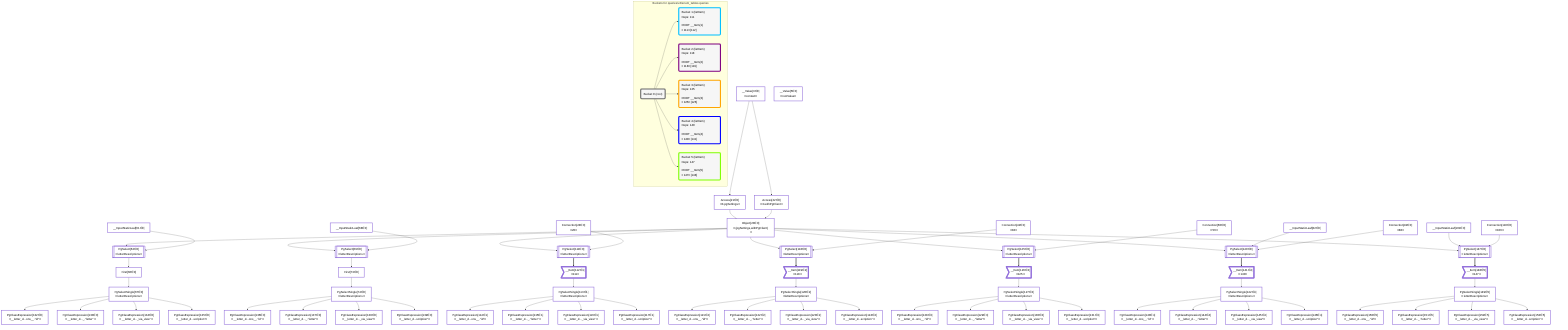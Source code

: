 graph TD
    classDef path fill:#eee,stroke:#000,color:#000
    classDef plan fill:#fff,stroke-width:3px,color:#000
    classDef itemplan fill:#fff,stroke-width:6px,color:#000
    classDef sideeffectplan fill:#f00,stroke-width:6px,color:#000
    classDef bucket fill:#f6f6f6,color:#000,stroke-width:6px,text-align:left


    %% define steps
    __Value3["__Value[3∈0]<br />ᐸcontextᐳ"]:::plan
    __Value5["__Value[5∈0]<br />ᐸrootValueᐳ"]:::plan
    Access21["Access[21∈0]<br />ᐸ3.pgSettingsᐳ"]:::plan
    Access22["Access[22∈0]<br />ᐸ3.withPgClientᐳ"]:::plan
    Object23["Object[23∈0]<br />ᐸ{pgSettings,withPgClient}ᐳ"]:::plan
    Connection24["Connection[24∈0]<br />ᐸ20ᐳ"]:::plan
    Connection42["Connection[42∈0]<br />ᐸ38ᐳ"]:::plan
    Connection60["Connection[60∈0]<br />ᐸ56ᐳ"]:::plan
    __InputStaticLeaf61["__InputStaticLeaf[61∈0]"]:::plan
    PgSelect62[["PgSelect[62∈0]<br />ᐸletterDescriptionsᐳ"]]:::plan
    First66["First[66∈0]"]:::plan
    PgSelectSingle67["PgSelectSingle[67∈0]<br />ᐸletterDescriptionsᐳ"]:::plan
    __InputStaticLeaf68["__InputStaticLeaf[68∈0]"]:::plan
    PgSelect69[["PgSelect[69∈0]<br />ᐸletterDescriptionsᐳ"]]:::plan
    First73["First[73∈0]"]:::plan
    PgSelectSingle74["PgSelectSingle[74∈0]<br />ᐸletterDescriptionsᐳ"]:::plan
    __InputStaticLeaf82["__InputStaticLeaf[82∈0]"]:::plan
    Connection92["Connection[92∈0]<br />ᐸ88ᐳ"]:::plan
    __InputStaticLeaf101["__InputStaticLeaf[101∈0]"]:::plan
    Connection110["Connection[110∈0]<br />ᐸ106ᐳ"]:::plan
    PgSelect111[["PgSelect[111∈0]<br />ᐸletterDescriptionsᐳ"]]:::plan
    __Item112>"__Item[112∈1]<br />ᐸ111ᐳ"]:::itemplan
    PgSelectSingle113["PgSelectSingle[113∈1]<br />ᐸletterDescriptionsᐳ"]:::plan
    PgClassExpression114["PgClassExpression[114∈1]<br />ᐸ__letter_d...ons__.”id”ᐳ"]:::plan
    PgClassExpression115["PgClassExpression[115∈1]<br />ᐸ__letter_d..._.”letter”ᐳ"]:::plan
    PgClassExpression116["PgClassExpression[116∈1]<br />ᐸ__letter_d..._via_view”ᐳ"]:::plan
    PgClassExpression117["PgClassExpression[117∈1]<br />ᐸ__letter_d...scription”ᐳ"]:::plan
    PgSelect118[["PgSelect[118∈0]<br />ᐸletterDescriptionsᐳ"]]:::plan
    __Item119>"__Item[119∈2]<br />ᐸ118ᐳ"]:::itemplan
    PgSelectSingle120["PgSelectSingle[120∈2]<br />ᐸletterDescriptionsᐳ"]:::plan
    PgClassExpression121["PgClassExpression[121∈2]<br />ᐸ__letter_d...ons__.”id”ᐳ"]:::plan
    PgClassExpression122["PgClassExpression[122∈2]<br />ᐸ__letter_d..._.”letter”ᐳ"]:::plan
    PgClassExpression123["PgClassExpression[123∈2]<br />ᐸ__letter_d..._via_view”ᐳ"]:::plan
    PgClassExpression124["PgClassExpression[124∈2]<br />ᐸ__letter_d...scription”ᐳ"]:::plan
    PgSelect125[["PgSelect[125∈0]<br />ᐸletterDescriptionsᐳ"]]:::plan
    __Item126>"__Item[126∈3]<br />ᐸ125ᐳ"]:::itemplan
    PgSelectSingle127["PgSelectSingle[127∈3]<br />ᐸletterDescriptionsᐳ"]:::plan
    PgClassExpression128["PgClassExpression[128∈3]<br />ᐸ__letter_d...ons__.”id”ᐳ"]:::plan
    PgClassExpression129["PgClassExpression[129∈3]<br />ᐸ__letter_d..._.”letter”ᐳ"]:::plan
    PgClassExpression130["PgClassExpression[130∈3]<br />ᐸ__letter_d..._via_view”ᐳ"]:::plan
    PgClassExpression131["PgClassExpression[131∈3]<br />ᐸ__letter_d...scription”ᐳ"]:::plan
    PgClassExpression132["PgClassExpression[132∈0]<br />ᐸ__letter_d...ons__.”id”ᐳ"]:::plan
    PgClassExpression133["PgClassExpression[133∈0]<br />ᐸ__letter_d..._.”letter”ᐳ"]:::plan
    PgClassExpression134["PgClassExpression[134∈0]<br />ᐸ__letter_d..._via_view”ᐳ"]:::plan
    PgClassExpression135["PgClassExpression[135∈0]<br />ᐸ__letter_d...scription”ᐳ"]:::plan
    PgClassExpression136["PgClassExpression[136∈0]<br />ᐸ__letter_d...ons__.”id”ᐳ"]:::plan
    PgClassExpression137["PgClassExpression[137∈0]<br />ᐸ__letter_d..._.”letter”ᐳ"]:::plan
    PgClassExpression138["PgClassExpression[138∈0]<br />ᐸ__letter_d..._via_view”ᐳ"]:::plan
    PgClassExpression139["PgClassExpression[139∈0]<br />ᐸ__letter_d...scription”ᐳ"]:::plan
    PgSelect140[["PgSelect[140∈0]<br />ᐸletterDescriptionsᐳ"]]:::plan
    __Item141>"__Item[141∈4]<br />ᐸ140ᐳ"]:::itemplan
    PgSelectSingle142["PgSelectSingle[142∈4]<br />ᐸletterDescriptionsᐳ"]:::plan
    PgClassExpression143["PgClassExpression[143∈4]<br />ᐸ__letter_d...ons__.”id”ᐳ"]:::plan
    PgClassExpression144["PgClassExpression[144∈4]<br />ᐸ__letter_d..._.”letter”ᐳ"]:::plan
    PgClassExpression145["PgClassExpression[145∈4]<br />ᐸ__letter_d..._via_view”ᐳ"]:::plan
    PgClassExpression146["PgClassExpression[146∈4]<br />ᐸ__letter_d...scription”ᐳ"]:::plan
    PgSelect147[["PgSelect[147∈0]<br />ᐸletterDescriptionsᐳ"]]:::plan
    __Item148>"__Item[148∈5]<br />ᐸ147ᐳ"]:::itemplan
    PgSelectSingle149["PgSelectSingle[149∈5]<br />ᐸletterDescriptionsᐳ"]:::plan
    PgClassExpression150["PgClassExpression[150∈5]<br />ᐸ__letter_d...ons__.”id”ᐳ"]:::plan
    PgClassExpression151["PgClassExpression[151∈5]<br />ᐸ__letter_d..._.”letter”ᐳ"]:::plan
    PgClassExpression152["PgClassExpression[152∈5]<br />ᐸ__letter_d..._via_view”ᐳ"]:::plan
    PgClassExpression153["PgClassExpression[153∈5]<br />ᐸ__letter_d...scription”ᐳ"]:::plan

    %% plan dependencies
    __Value3 --> Access21
    __Value3 --> Access22
    Access21 & Access22 --> Object23
    Object23 & __InputStaticLeaf61 --> PgSelect62
    PgSelect62 --> First66
    First66 --> PgSelectSingle67
    Object23 & __InputStaticLeaf68 --> PgSelect69
    PgSelect69 --> First73
    First73 --> PgSelectSingle74
    Object23 & Connection24 --> PgSelect111
    PgSelect111 ==> __Item112
    __Item112 --> PgSelectSingle113
    PgSelectSingle113 --> PgClassExpression114
    PgSelectSingle113 --> PgClassExpression115
    PgSelectSingle113 --> PgClassExpression116
    PgSelectSingle113 --> PgClassExpression117
    Object23 & Connection42 --> PgSelect118
    PgSelect118 ==> __Item119
    __Item119 --> PgSelectSingle120
    PgSelectSingle120 --> PgClassExpression121
    PgSelectSingle120 --> PgClassExpression122
    PgSelectSingle120 --> PgClassExpression123
    PgSelectSingle120 --> PgClassExpression124
    Object23 & Connection60 --> PgSelect125
    PgSelect125 ==> __Item126
    __Item126 --> PgSelectSingle127
    PgSelectSingle127 --> PgClassExpression128
    PgSelectSingle127 --> PgClassExpression129
    PgSelectSingle127 --> PgClassExpression130
    PgSelectSingle127 --> PgClassExpression131
    PgSelectSingle67 --> PgClassExpression132
    PgSelectSingle67 --> PgClassExpression133
    PgSelectSingle67 --> PgClassExpression134
    PgSelectSingle67 --> PgClassExpression135
    PgSelectSingle74 --> PgClassExpression136
    PgSelectSingle74 --> PgClassExpression137
    PgSelectSingle74 --> PgClassExpression138
    PgSelectSingle74 --> PgClassExpression139
    Object23 & __InputStaticLeaf82 & Connection92 --> PgSelect140
    PgSelect140 ==> __Item141
    __Item141 --> PgSelectSingle142
    PgSelectSingle142 --> PgClassExpression143
    PgSelectSingle142 --> PgClassExpression144
    PgSelectSingle142 --> PgClassExpression145
    PgSelectSingle142 --> PgClassExpression146
    Object23 & __InputStaticLeaf101 & Connection110 --> PgSelect147
    PgSelect147 ==> __Item148
    __Item148 --> PgSelectSingle149
    PgSelectSingle149 --> PgClassExpression150
    PgSelectSingle149 --> PgClassExpression151
    PgSelectSingle149 --> PgClassExpression152
    PgSelectSingle149 --> PgClassExpression153

    %% plan-to-path relationships

    subgraph "Buckets for queries/v4/enum_tables.queries"
    Bucket0("Bucket 0 (root)"):::bucket
    classDef bucket0 stroke:#696969
    class Bucket0 bucket0
    Bucket1("Bucket 1 (listItem)<br />Deps: 111<br /><br />ROOT __Item{1}ᐸ111ᐳ[112]"):::bucket
    classDef bucket1 stroke:#00bfff
    class Bucket1 bucket1
    Bucket2("Bucket 2 (listItem)<br />Deps: 118<br /><br />ROOT __Item{2}ᐸ118ᐳ[119]"):::bucket
    classDef bucket2 stroke:#7f007f
    class Bucket2 bucket2
    Bucket3("Bucket 3 (listItem)<br />Deps: 125<br /><br />ROOT __Item{3}ᐸ125ᐳ[126]"):::bucket
    classDef bucket3 stroke:#ffa500
    class Bucket3 bucket3
    Bucket4("Bucket 4 (listItem)<br />Deps: 140<br /><br />ROOT __Item{4}ᐸ140ᐳ[141]"):::bucket
    classDef bucket4 stroke:#0000ff
    class Bucket4 bucket4
    Bucket5("Bucket 5 (listItem)<br />Deps: 147<br /><br />ROOT __Item{5}ᐸ147ᐳ[148]"):::bucket
    classDef bucket5 stroke:#7fff00
    class Bucket5 bucket5
    Bucket0 --> Bucket1 & Bucket2 & Bucket3 & Bucket4 & Bucket5
    end